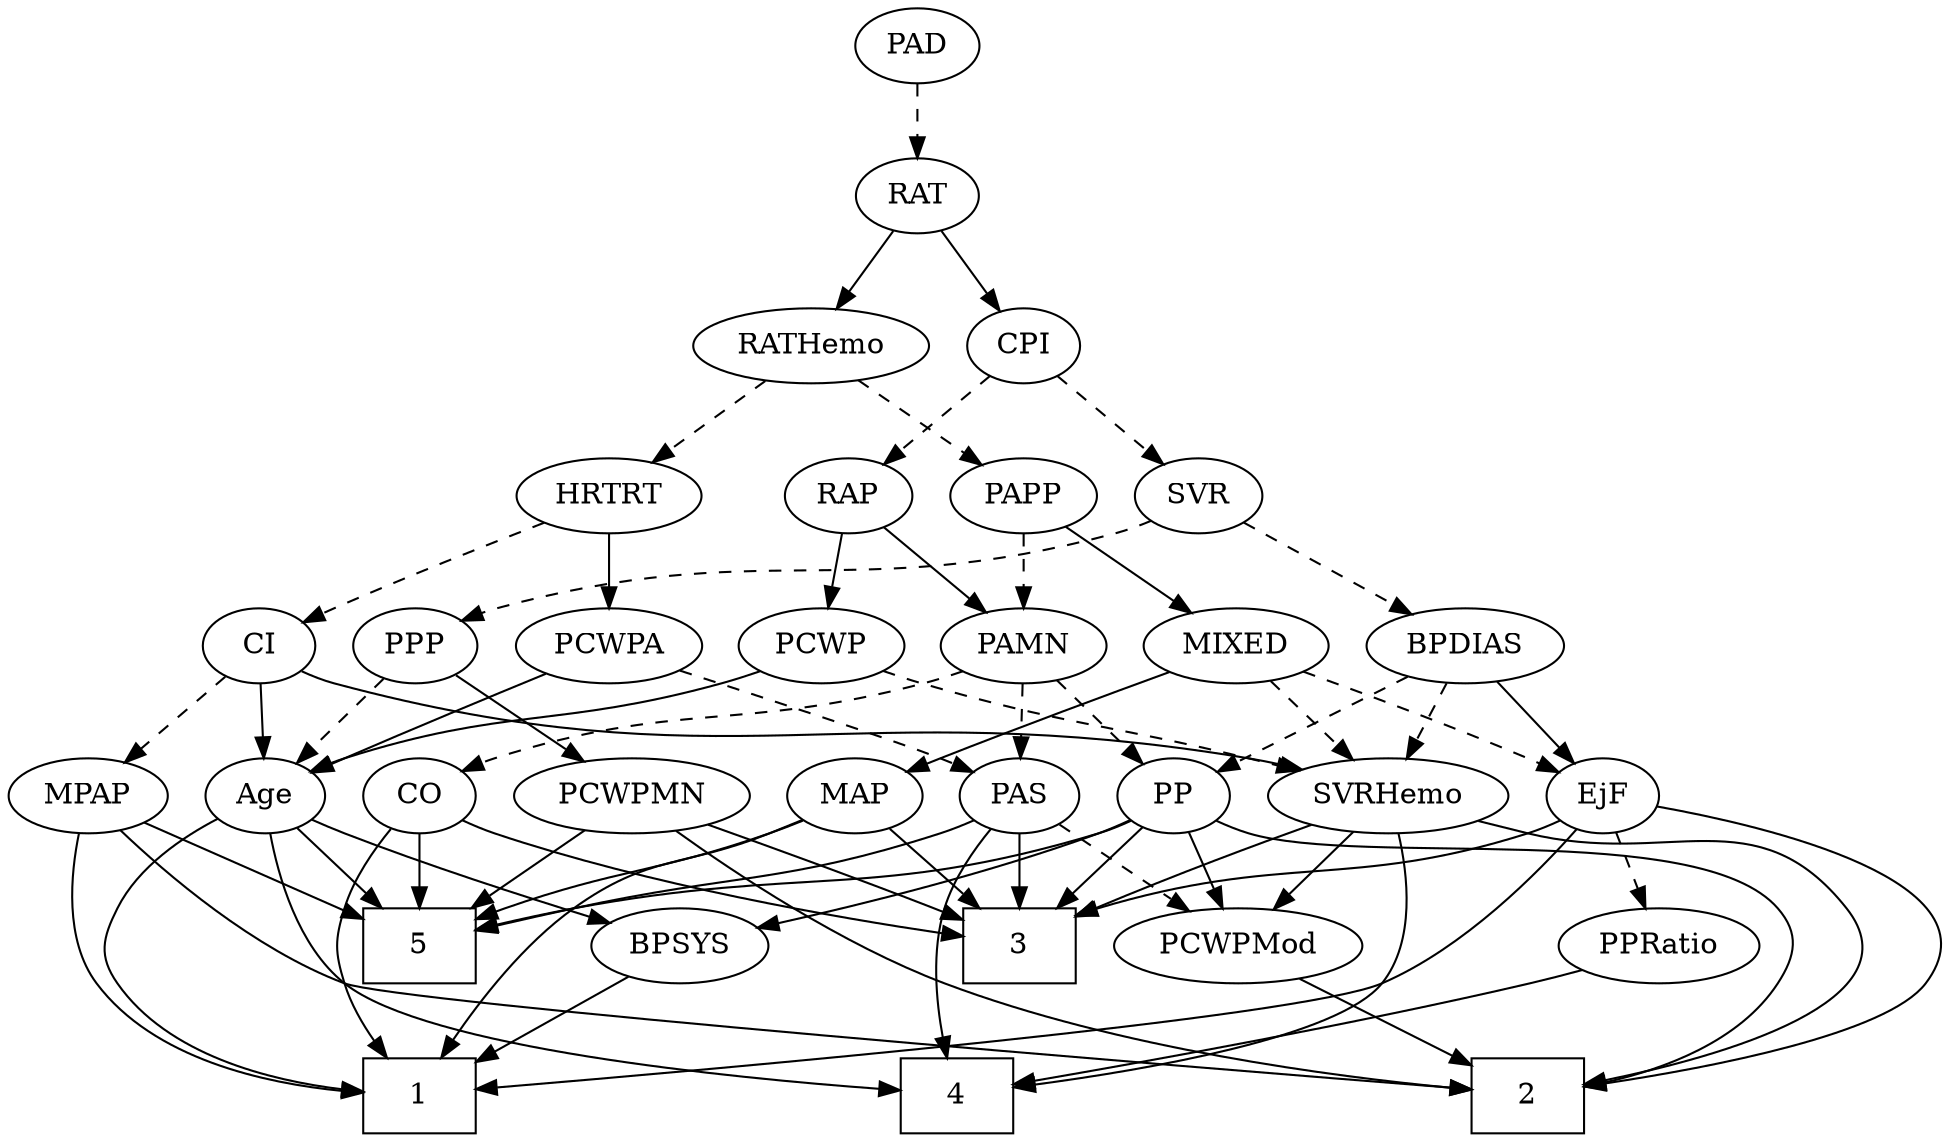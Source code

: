 strict digraph {
	graph [bb="0,0,877.52,540"];
	node [label="\N"];
	1	[height=0.5,
		pos="187.1,18",
		shape=box,
		width=0.75];
	2	[height=0.5,
		pos="691.1,18",
		shape=box,
		width=0.75];
	3	[height=0.5,
		pos="467.1,90",
		shape=box,
		width=0.75];
	4	[height=0.5,
		pos="433.1,18",
		shape=box,
		width=0.75];
	5	[height=0.5,
		pos="187.1,90",
		shape=box,
		width=0.75];
	Age	[height=0.5,
		pos="115.1,162",
		width=0.75];
	Age -> 1	[pos="e,159.93,20.091 95.49,149.6 75.904,137.75 47.894,119.37 42.097,108 34.831,93.745 32.929,85.113 42.097,72 66.245,37.462 115.43,25.357 \
149.79,21.157",
		style=solid];
	Age -> 4	[pos="e,405.94,20.825 117.13,143.69 120.49,123.31 129.17,89.951 151.1,72 188.05,41.744 327.85,27.078 395.7,21.623",
		style=solid];
	Age -> 5	[pos="e,169.5,108.11 129.67,146.83 139.02,137.75 151.39,125.71 162.27,115.14",
		style=solid];
	BPSYS	[height=0.5,
		pos="308.1,90",
		width=1.0471];
	Age -> BPSYS	[pos="e,277.03,100.32 136.24,150.52 141.07,148.26 146.23,145.96 151.1,144 189.86,128.37 235.19,113.41 267.15,103.39",
		style=solid];
	EjF	[height=0.5,
		pos="719.1,162",
		width=0.75];
	EjF -> 1	[pos="e,214.34,21.296 707.78,145.29 691.9,124.58 660.9,88.821 625.1,72 589.14,55.107 323.86,30.791 224.51,22.174",
		style=solid];
	EjF -> 2	[pos="e,718.42,23.065 745.18,156.65 797.21,146.84 905.97,120.03 870.1,72 853.11,49.259 775.58,32.827 728.3,24.715",
		style=solid];
	EjF -> 3	[pos="e,494.33,104.7 698.51,150.23 693.56,147.93 688.22,145.69 683.1,144 608.66,119.39 582.6,132.48 504.16,107.89",
		style=solid];
	PPRatio	[height=0.5,
		pos="750.1,90",
		width=1.1013];
	EjF -> PPRatio	[pos="e,742.59,107.96 726.44,144.41 730.02,136.34 734.41,126.43 738.43,117.35",
		style=dashed];
	RAP	[height=0.5,
		pos="379.1,306",
		width=0.77632];
	PAMN	[height=0.5,
		pos="457.1,234",
		width=1.011];
	RAP -> PAMN	[pos="e,440.26,250.11 394.88,290.83 405.69,281.13 420.24,268.08 432.55,257.03",
		style=solid];
	PCWP	[height=0.5,
		pos="368.1,234",
		width=0.97491];
	RAP -> PCWP	[pos="e,370.81,252.28 376.43,288.05 375.22,280.35 373.76,271.03 372.4,262.36",
		style=solid];
	MIXED	[height=0.5,
		pos="552.1,234",
		width=1.1193];
	MIXED -> EjF	[pos="e,697.87,173.27 581.69,221.58 608.37,211.15 648.6,195.11 683.1,180 684.9,179.21 686.75,178.38 688.61,177.54",
		style=dashed];
	SVRHemo	[height=0.5,
		pos="624.1,162",
		width=1.3902];
	MIXED -> SVRHemo	[pos="e,607.41,179.22 568.08,217.46 577.48,208.32 589.55,196.59 600.08,186.35",
		style=dashed];
	MAP	[height=0.5,
		pos="381.1,162",
		width=0.84854];
	MIXED -> MAP	[pos="e,405.18,173.32 523.16,221.46 496.58,210.82 456.11,194.52 421.1,180 418.92,179.1 416.68,178.16 414.42,177.22",
		style=solid];
	MPAP	[height=0.5,
		pos="35.097,162",
		width=0.97491];
	MPAP -> 1	[pos="e,159.98,19.345 28.922,144.17 23.004,124.86 16.992,93.129 32.097,72 58.667,34.835 112.92,23.443 149.66,20.113",
		style=solid];
	MPAP -> 2	[pos="e,663.86,21.255 49.481,145.52 69.853,124.73 109.31,88.504 151.1,72 174.51,62.752 535.45,31.985 653.82,22.092",
		style=solid];
	MPAP -> 5	[pos="e,160.03,103.46 60.538,149.28 85.184,137.93 122.81,120.61 150.64,107.79",
		style=solid];
	BPSYS -> 1	[pos="e,214.29,34.729 285.05,75.669 267.57,65.555 243.21,51.462 223.16,39.861",
		style=solid];
	PAD	[height=0.5,
		pos="410.1,522",
		width=0.79437];
	RAT	[height=0.5,
		pos="410.1,450",
		width=0.75827];
	PAD -> RAT	[pos="e,410.1,468.1 410.1,503.7 410.1,495.98 410.1,486.71 410.1,478.11",
		style=dashed];
	CO	[height=0.5,
		pos="187.1,162",
		width=0.75];
	CO -> 1	[pos="e,171.49,36.226 173.35,146.07 165.14,136.1 155.48,122.25 151.1,108 146.39,92.707 146.39,87.293 151.1,72 154.11,62.215 159.6,52.616 \
165.41,44.334",
		style=solid];
	CO -> 3	[pos="e,439.84,94.847 207.7,150.29 212.66,147.99 217.99,145.73 223.1,144 294.41,119.77 381.32,104.02 429.81,96.394",
		style=solid];
	CO -> 5	[pos="e,187.1,108.1 187.1,143.7 187.1,135.98 187.1,126.71 187.1,118.11",
		style=solid];
	PAS	[height=0.5,
		pos="457.1,162",
		width=0.75];
	PAS -> 3	[pos="e,464.63,108.28 459.52,144.05 460.62,136.35 461.95,127.03 463.19,118.36",
		style=solid];
	PAS -> 4	[pos="e,430.2,36.322 446.86,145.02 440.97,134.86 434.16,121.18 431.1,108 426.39,87.707 427.19,64.111 429.01,46.315",
		style=solid];
	PAS -> 5	[pos="e,214.15,97.246 436.48,150.32 431.53,148.02 426.2,145.75 421.1,144 352.17,120.29 332.17,124.16 261.1,108 249.07,105.26 235.94,102.26 \
224.13,99.543",
		style=solid];
	PCWPMod	[height=0.5,
		pos="564.1,90",
		width=1.4443];
	PAS -> PCWPMod	[pos="e,540.82,106.23 475.73,148.81 491.35,138.59 513.97,123.79 532.42,111.73",
		style=dashed];
	PAMN -> CO	[pos="e,207.67,173.81 429.74,221.81 423.98,219.69 417.88,217.63 412.1,216 329.79,192.8 304.41,206.47 223.1,180 221.17,179.37 219.22,178.67 \
217.27,177.91",
		style=dashed];
	PAMN -> PAS	[pos="e,457.1,180.1 457.1,215.7 457.1,207.98 457.1,198.71 457.1,190.11",
		style=dashed];
	PP	[height=0.5,
		pos="529.1,162",
		width=0.75];
	PAMN -> PP	[pos="e,514.15,177.54 473.08,217.46 483.04,207.78 496,195.17 506.95,184.53",
		style=dashed];
	RATHemo	[height=0.5,
		pos="363.1,378",
		width=1.3721];
	PAPP	[height=0.5,
		pos="457.1,306",
		width=0.88464];
	RATHemo -> PAPP	[pos="e,438.52,320.83 383.96,361.46 397.61,351.3 415.58,337.91 430.29,326.96",
		style=dashed];
	HRTRT	[height=0.5,
		pos="273.1,306",
		width=1.1013];
	RATHemo -> HRTRT	[pos="e,292.4,322.01 343.12,361.46 330.6,351.72 314.29,339.04 300.56,328.36",
		style=dashed];
	CPI	[height=0.5,
		pos="457.1,378",
		width=0.75];
	CPI -> RAP	[pos="e,394.74,321.04 441.69,363.17 430.44,353.07 414.99,339.21 402.26,327.79",
		style=dashed];
	SVR	[height=0.5,
		pos="535.1,306",
		width=0.77632];
	CPI -> SVR	[pos="e,519.45,321.04 472.51,363.17 483.76,353.07 499.2,339.21 511.94,327.79",
		style=dashed];
	RAT -> RATHemo	[pos="e,374.38,395.8 399.43,433.12 393.71,424.59 386.52,413.89 380.05,404.25",
		style=solid];
	RAT -> CPI	[pos="e,446.47,394.82 420.76,433.12 426.65,424.34 434.09,413.26 440.7,403.42",
		style=solid];
	BPDIAS	[height=0.5,
		pos="653.1,234",
		width=1.1735];
	SVR -> BPDIAS	[pos="e,629.32,249.11 555.11,293.13 573.06,282.48 599.73,266.66 620.71,254.21",
		style=dashed];
	PPP	[height=0.5,
		pos="186.1,234",
		width=0.75];
	SVR -> PPP	[pos="e,206.6,246.03 513.99,293.98 508.9,291.7 503.4,289.52 498.1,288 379.22,253.79 340.8,286.83 222.1,252 220.16,251.43 218.19,250.77 \
216.23,250.05",
		style=dashed];
	PCWPMod -> 2	[pos="e,664.07,33.896 590.72,74.326 609.39,64.035 634.57,50.157 655.04,38.875",
		style=solid];
	PCWPA	[height=0.5,
		pos="273.1,234",
		width=1.1555];
	PCWPA -> Age	[pos="e,136.37,173.18 244.39,220.83 219.6,210.25 182.86,194.39 151.1,180 149.3,179.19 147.46,178.34 145.61,177.49",
		style=solid];
	PCWPA -> PAS	[pos="e,435.93,173.41 304.73,222.08 341.43,209.33 399.66,188.87 421.1,180 422.92,179.25 424.78,178.45 426.65,177.63",
		style=dashed];
	PCWPMN	[height=0.5,
		pos="282.1,162",
		width=1.3902];
	PCWPMN -> 2	[pos="e,664.06,21.484 303.12,145.29 330.95,125.25 382.21,90.948 431.1,72 507.25,42.484 602.62,28.431 654.07,22.579",
		style=solid];
	PCWPMN -> 3	[pos="e,439.81,102.49 316.58,148.75 345.84,138.25 388.88,122.56 426.1,108 427.49,107.46 428.9,106.9 430.33,106.33",
		style=solid];
	PCWPMN -> 5	[pos="e,210.45,108.21 261.01,145.46 248.61,136.33 232.68,124.59 218.79,114.35",
		style=solid];
	SVRHemo -> 2	[pos="e,718.12,20.4 661.48,149.96 668.64,147.92 676.09,145.86 683.1,144 748.96,126.56 789.96,161.53 832.1,108 841.99,95.428 841.21,85.154 \
832.1,72 808.92,38.534 761.8,26.17 728.42,21.62",
		style=solid];
	SVRHemo -> 3	[pos="e,494.19,103.89 593.16,147.73 570.56,137.98 538.99,124.23 503.33,108.06",
		style=solid];
	SVRHemo -> 4	[pos="e,460.45,22.487 629.94,144 635.48,124.53 640.82,92.655 625.1,72 606.47,47.534 521.06,31.482 470.64,23.962",
		style=solid];
	SVRHemo -> PCWPMod	[pos="e,578.21,107.47 609.88,144.41 602.41,135.69 593.11,124.85 584.85,115.21",
		style=solid];
	BPDIAS -> EjF	[pos="e,705.08,177.86 668.07,217.12 676.92,207.73 688.27,195.7 698.01,185.36",
		style=solid];
	BPDIAS -> SVRHemo	[pos="e,631.25,180.28 646.08,216.05 642.81,208.18 638.85,198.62 635.2,189.79",
		style=dashed];
	BPDIAS -> PP	[pos="e,549.05,174.26 628.6,219.17 608.31,207.72 579.44,191.42 558.02,179.33",
		style=dashed];
	MAP -> 1	[pos="e,197.77,36.11 357.01,150.7 323.17,136.17 265.2,111.1 261.1,108 237.73,90.364 216.99,63.977 203.46,44.511",
		style=solid];
	MAP -> 3	[pos="e,446.07,108.11 398.5,146.83 409.88,137.57 425.02,125.25 438.18,114.53",
		style=solid];
	MAP -> 5	[pos="e,214.32,102.66 357.13,150.38 351.88,148.18 346.33,145.94 341.1,144 291.68,125.67 277.6,126.11 228.1,108 226.69,107.49 225.27,106.95 \
223.83,106.41",
		style=solid];
	PP -> 2	[pos="e,718.3,23.922 549.63,150.06 554.59,147.77 559.94,145.58 565.1,144 615.41,128.61 764.84,147.93 799.1,108 809.51,95.857 807.56,85.579 \
799.1,72 783.66,47.229 752.89,33.709 728.13,26.537",
		style=solid];
	PP -> 3	[pos="e,482.19,108.04 515.95,146.15 508.07,137.26 497.87,125.74 488.82,115.53",
		style=solid];
	PP -> 5	[pos="e,214.41,97.768 508.56,150.07 503.61,147.78 498.25,145.58 493.1,144 393.34,113.41 363.57,127.69 261.1,108 249.08,105.69 236.05,102.82 \
224.32,100.1",
		style=solid];
	PP -> BPSYS	[pos="e,341.37,98.8 508.02,150.35 503.18,148.1 498.01,145.85 493.1,144 445.65,126.14 389.46,110.83 351.55,101.32",
		style=solid];
	PP -> PCWPMod	[pos="e,555.53,108.12 537.21,144.76 541.29,136.61 546.33,126.53 550.94,117.31",
		style=solid];
	PPP -> Age	[pos="e,129.79,177.49 171.39,218.5 161.49,208.73 148.25,195.69 137.11,184.7",
		style=dashed];
	PPP -> PCWPMN	[pos="e,260.91,178.45 203.7,220.16 217.31,210.24 236.46,196.27 252.43,184.63",
		style=solid];
	PPRatio -> 4	[pos="e,460.19,23.482 719.13,78.633 711.64,76.295 703.62,73.935 696.1,72 616.34,51.471 521.29,34.016 470.12,25.183",
		style=solid];
	PCWP -> Age	[pos="e,135.69,173.74 341.81,222.04 336.04,219.86 329.91,217.72 324.1,216 248.77,193.77 225.57,204.94 151.1,180 149.18,179.36 147.23,178.64 \
145.28,177.87",
		style=solid];
	PCWP -> SVRHemo	[pos="e,586.72,174.07 394.88,221.98 400.52,219.85 406.46,217.74 412.1,216 478.84,195.36 497.51,197.68 565.1,180 568.93,179 572.9,177.93 \
576.88,176.83",
		style=dashed];
	CI	[height=0.5,
		pos="114.1,234",
		width=0.75];
	CI -> Age	[pos="e,114.85,180.1 114.34,215.7 114.45,207.98 114.59,198.71 114.71,190.11",
		style=solid];
	CI -> MPAP	[pos="e,52.04,178.01 98.489,219.17 87.392,209.34 72.265,195.93 59.571,184.69",
		style=dashed];
	CI -> SVRHemo	[pos="e,588.17,174.55 134.56,221.81 139.52,219.53 144.89,217.41 150.1,216 328.83,167.72 383.07,213.79 565.1,180 569.46,179.19 573.96,178.19 \
578.45,177.09",
		style=solid];
	PAPP -> MIXED	[pos="e,532.06,249.77 475.87,291.17 489.55,281.08 508.34,267.24 523.84,255.82",
		style=solid];
	PAPP -> PAMN	[pos="e,457.1,252.1 457.1,287.7 457.1,279.98 457.1,270.71 457.1,262.11",
		style=dashed];
	HRTRT -> PCWPA	[pos="e,273.1,252.1 273.1,287.7 273.1,279.98 273.1,270.71 273.1,262.11",
		style=solid];
	HRTRT -> CI	[pos="e,135.36,245.19 244.64,293.07 219.63,282.5 182.31,266.54 150.1,252 148.3,251.19 146.46,250.35 144.6,249.49",
		style=dashed];
}
